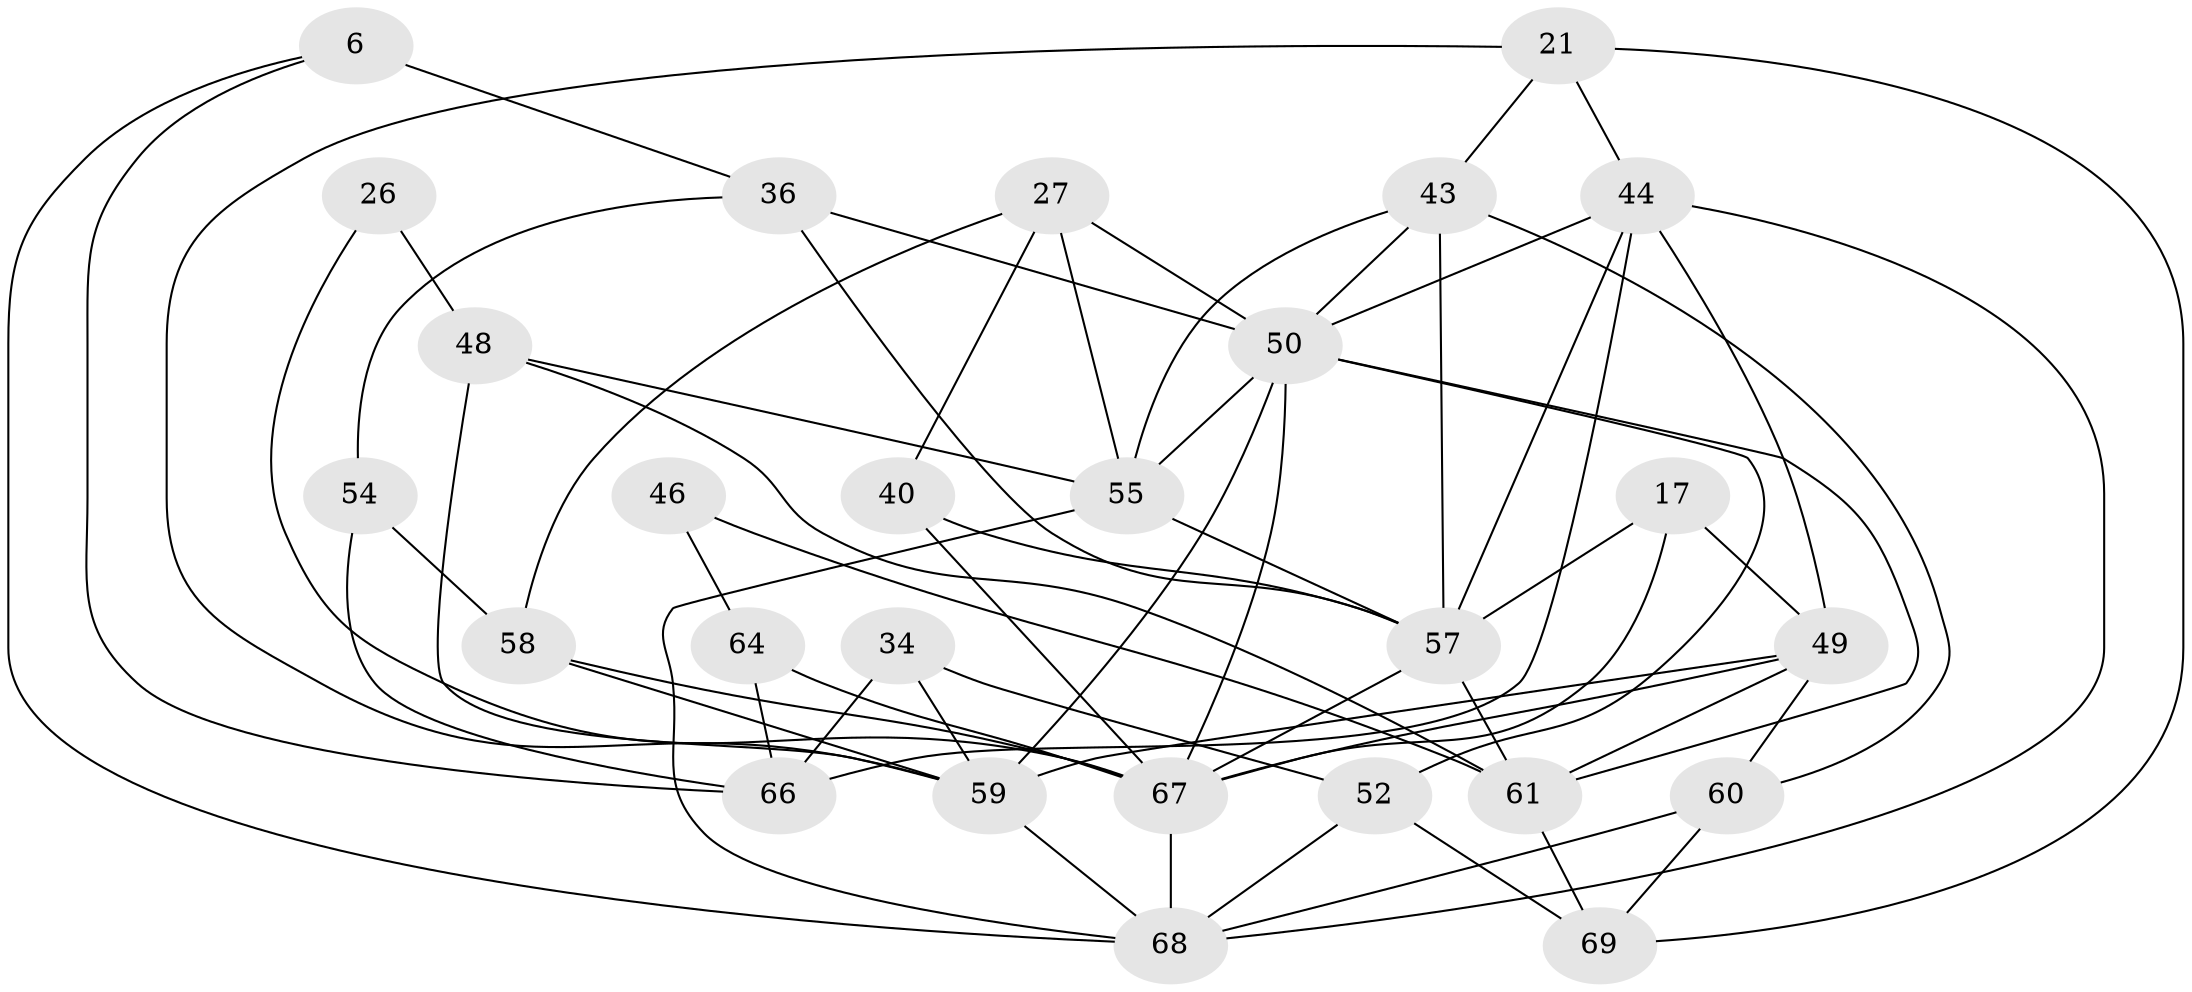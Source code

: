 // original degree distribution, {4: 0.30434782608695654, 2: 0.08695652173913043, 8: 0.014492753623188406, 3: 0.3333333333333333, 5: 0.15942028985507245, 6: 0.043478260869565216, 9: 0.014492753623188406, 7: 0.043478260869565216}
// Generated by graph-tools (version 1.1) at 2025/54/03/04/25 21:54:25]
// undirected, 27 vertices, 64 edges
graph export_dot {
graph [start="1"]
  node [color=gray90,style=filled];
  6;
  17;
  21 [super="+2"];
  26;
  27 [super="+19"];
  34;
  36 [super="+28+25"];
  40;
  43 [super="+33"];
  44 [super="+31"];
  46;
  48 [super="+38"];
  49 [super="+22+15"];
  50 [super="+9+29"];
  52 [super="+14"];
  54;
  55 [super="+5+3"];
  57 [super="+8+20+53+42"];
  58 [super="+24+39"];
  59 [super="+35"];
  60;
  61 [super="+47+56+51"];
  64 [super="+41"];
  66 [super="+12"];
  67 [super="+37+65"];
  68 [super="+10+62+13"];
  69 [super="+63"];
  6 -- 66;
  6 -- 36 [weight=2];
  6 -- 68;
  17 -- 67 [weight=2];
  17 -- 49;
  17 -- 57;
  21 -- 44;
  21 -- 59;
  21 -- 43;
  21 -- 69;
  26 -- 48;
  26 -- 67;
  27 -- 40;
  27 -- 55;
  27 -- 50;
  27 -- 58;
  34 -- 66;
  34 -- 59;
  34 -- 52;
  36 -- 50;
  36 -- 57 [weight=2];
  36 -- 54;
  40 -- 67;
  40 -- 57 [weight=2];
  43 -- 60 [weight=2];
  43 -- 55;
  43 -- 50;
  43 -- 57;
  44 -- 57 [weight=2];
  44 -- 66 [weight=2];
  44 -- 49 [weight=2];
  44 -- 68;
  44 -- 50;
  46 -- 64;
  46 -- 61;
  48 -- 55 [weight=3];
  48 -- 59;
  48 -- 61;
  49 -- 59 [weight=2];
  49 -- 67;
  49 -- 60;
  49 -- 61;
  50 -- 59;
  50 -- 52;
  50 -- 55;
  50 -- 67 [weight=2];
  50 -- 61 [weight=2];
  52 -- 69 [weight=2];
  52 -- 68;
  54 -- 58 [weight=2];
  54 -- 66;
  55 -- 68 [weight=2];
  55 -- 57 [weight=6];
  57 -- 67;
  57 -- 61 [weight=3];
  58 -- 67 [weight=2];
  58 -- 59;
  59 -- 68;
  60 -- 69 [weight=2];
  60 -- 68;
  61 -- 69;
  64 -- 67 [weight=2];
  64 -- 66;
  67 -- 68 [weight=2];
}
